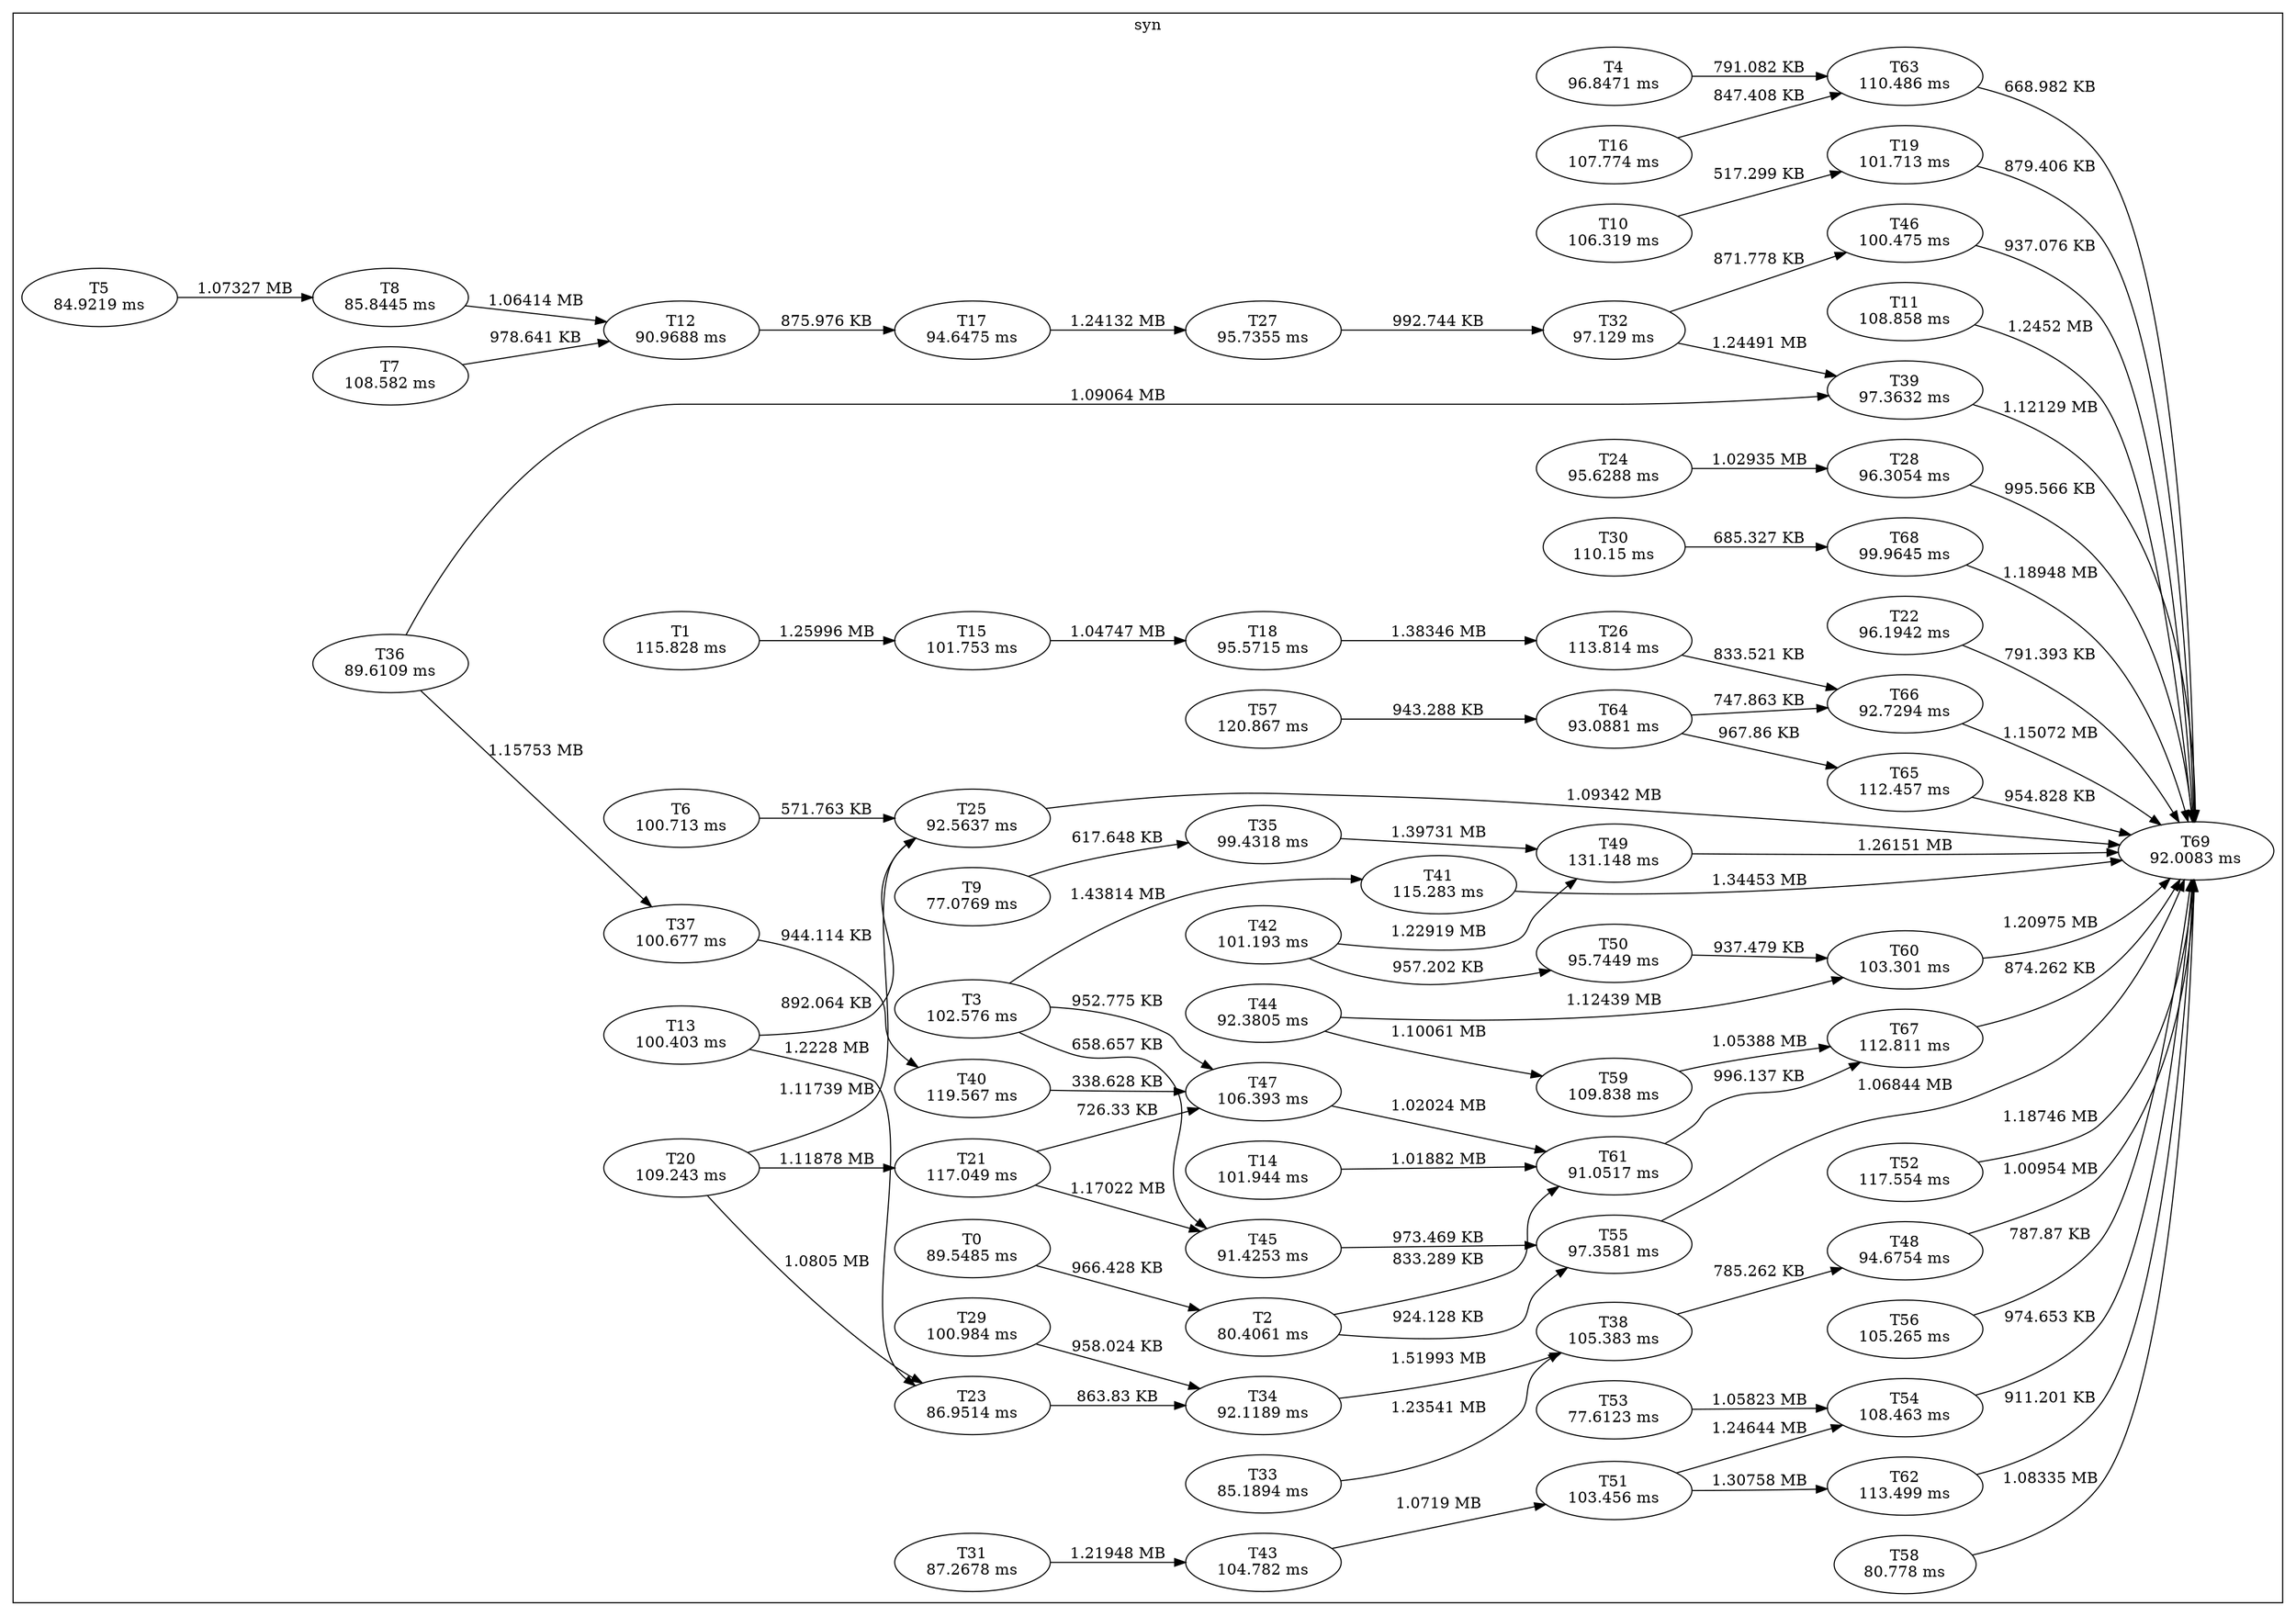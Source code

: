 digraph W0{
rankdir="LR"
subgraph cluster_0{
label="syn"
    T0x0 [label=<T0<BR />89.5485 ms>];
    T0x1 [label=<T1<BR />115.828 ms>];
    T0x2 [label=<T2<BR />80.4061 ms>];
    T0x3 [label=<T3<BR />102.576 ms>];
    T0x4 [label=<T4<BR />96.8471 ms>];
    T0x5 [label=<T5<BR />84.9219 ms>];
    T0x6 [label=<T6<BR />100.713 ms>];
    T0x7 [label=<T7<BR />108.582 ms>];
    T0x8 [label=<T8<BR />85.8445 ms>];
    T0x9 [label=<T9<BR />77.0769 ms>];
    T0x10 [label=<T10<BR />106.319 ms>];
    T0x11 [label=<T11<BR />108.858 ms>];
    T0x12 [label=<T12<BR />90.9688 ms>];
    T0x13 [label=<T13<BR />100.403 ms>];
    T0x14 [label=<T14<BR />101.944 ms>];
    T0x15 [label=<T15<BR />101.753 ms>];
    T0x16 [label=<T16<BR />107.774 ms>];
    T0x17 [label=<T17<BR />94.6475 ms>];
    T0x18 [label=<T18<BR />95.5715 ms>];
    T0x19 [label=<T19<BR />101.713 ms>];
    T0x20 [label=<T20<BR />109.243 ms>];
    T0x21 [label=<T21<BR />117.049 ms>];
    T0x22 [label=<T22<BR />96.1942 ms>];
    T0x23 [label=<T23<BR />86.9514 ms>];
    T0x24 [label=<T24<BR />95.6288 ms>];
    T0x25 [label=<T25<BR />92.5637 ms>];
    T0x26 [label=<T26<BR />113.814 ms>];
    T0x27 [label=<T27<BR />95.7355 ms>];
    T0x28 [label=<T28<BR />96.3054 ms>];
    T0x29 [label=<T29<BR />100.984 ms>];
    T0x30 [label=<T30<BR />110.15 ms>];
    T0x31 [label=<T31<BR />87.2678 ms>];
    T0x32 [label=<T32<BR />97.129 ms>];
    T0x33 [label=<T33<BR />85.1894 ms>];
    T0x34 [label=<T34<BR />92.1189 ms>];
    T0x35 [label=<T35<BR />99.4318 ms>];
    T0x36 [label=<T36<BR />89.6109 ms>];
    T0x37 [label=<T37<BR />100.677 ms>];
    T0x38 [label=<T38<BR />105.383 ms>];
    T0x39 [label=<T39<BR />97.3632 ms>];
    T0x40 [label=<T40<BR />119.567 ms>];
    T0x41 [label=<T41<BR />115.283 ms>];
    T0x42 [label=<T42<BR />101.193 ms>];
    T0x43 [label=<T43<BR />104.782 ms>];
    T0x44 [label=<T44<BR />92.3805 ms>];
    T0x45 [label=<T45<BR />91.4253 ms>];
    T0x46 [label=<T46<BR />100.475 ms>];
    T0x47 [label=<T47<BR />106.393 ms>];
    T0x48 [label=<T48<BR />94.6754 ms>];
    T0x49 [label=<T49<BR />131.148 ms>];
    T0x50 [label=<T50<BR />95.7449 ms>];
    T0x51 [label=<T51<BR />103.456 ms>];
    T0x52 [label=<T52<BR />117.554 ms>];
    T0x53 [label=<T53<BR />77.6123 ms>];
    T0x54 [label=<T54<BR />108.463 ms>];
    T0x55 [label=<T55<BR />97.3581 ms>];
    T0x56 [label=<T56<BR />105.265 ms>];
    T0x57 [label=<T57<BR />120.867 ms>];
    T0x58 [label=<T58<BR />80.778 ms>];
    T0x59 [label=<T59<BR />109.838 ms>];
    T0x60 [label=<T60<BR />103.301 ms>];
    T0x61 [label=<T61<BR />91.0517 ms>];
    T0x62 [label=<T62<BR />113.499 ms>];
    T0x63 [label=<T63<BR />110.486 ms>];
    T0x64 [label=<T64<BR />93.0881 ms>];
    T0x65 [label=<T65<BR />112.457 ms>];
    T0x66 [label=<T66<BR />92.7294 ms>];
    T0x67 [label=<T67<BR />112.811 ms>];
    T0x68 [label=<T68<BR />99.9645 ms>];
    T0x69 [label=<T69<BR />92.0083 ms>];
    T0x0 -> T0x2 [label=<966.428 KB>]
    T0x1 -> T0x15 [label=<1.25996 MB>]
    T0x2 -> T0x55 [label=<924.128 KB>]
    T0x2 -> T0x61 [label=<833.289 KB>]
    T0x3 -> T0x41 [label=<1.43814 MB>]
    T0x3 -> T0x45 [label=<658.657 KB>]
    T0x3 -> T0x47 [label=<952.775 KB>]
    T0x4 -> T0x63 [label=<791.082 KB>]
    T0x5 -> T0x8 [label=<1.07327 MB>]
    T0x6 -> T0x25 [label=<571.763 KB>]
    T0x7 -> T0x12 [label=<978.641 KB>]
    T0x8 -> T0x12 [label=<1.06414 MB>]
    T0x9 -> T0x35 [label=<617.648 KB>]
    T0x10 -> T0x19 [label=<517.299 KB>]
    T0x11 -> T0x69 [label=<1.2452 MB>]
    T0x12 -> T0x17 [label=<875.976 KB>]
    T0x13 -> T0x23 [label=<1.2228 MB>]
    T0x13 -> T0x25 [label=<892.064 KB>]
    T0x14 -> T0x61 [label=<1.01882 MB>]
    T0x15 -> T0x18 [label=<1.04747 MB>]
    T0x16 -> T0x63 [label=<847.408 KB>]
    T0x17 -> T0x27 [label=<1.24132 MB>]
    T0x18 -> T0x26 [label=<1.38346 MB>]
    T0x19 -> T0x69 [label=<879.406 KB>]
    T0x20 -> T0x21 [label=<1.11878 MB>]
    T0x20 -> T0x23 [label=<1.0805 MB>]
    T0x20 -> T0x25 [label=<1.11739 MB>]
    T0x21 -> T0x45 [label=<1.17022 MB>]
    T0x21 -> T0x47 [label=<726.33 KB>]
    T0x22 -> T0x69 [label=<791.393 KB>]
    T0x23 -> T0x34 [label=<863.83 KB>]
    T0x24 -> T0x28 [label=<1.02935 MB>]
    T0x25 -> T0x69 [label=<1.09342 MB>]
    T0x26 -> T0x66 [label=<833.521 KB>]
    T0x27 -> T0x32 [label=<992.744 KB>]
    T0x28 -> T0x69 [label=<995.566 KB>]
    T0x29 -> T0x34 [label=<958.024 KB>]
    T0x30 -> T0x68 [label=<685.327 KB>]
    T0x31 -> T0x43 [label=<1.21948 MB>]
    T0x32 -> T0x39 [label=<1.24491 MB>]
    T0x32 -> T0x46 [label=<871.778 KB>]
    T0x33 -> T0x38 [label=<1.23541 MB>]
    T0x34 -> T0x38 [label=<1.51993 MB>]
    T0x35 -> T0x49 [label=<1.39731 MB>]
    T0x36 -> T0x37 [label=<1.15753 MB>]
    T0x36 -> T0x39 [label=<1.09064 MB>]
    T0x37 -> T0x40 [label=<944.114 KB>]
    T0x38 -> T0x48 [label=<785.262 KB>]
    T0x39 -> T0x69 [label=<1.12129 MB>]
    T0x40 -> T0x47 [label=<338.628 KB>]
    T0x41 -> T0x69 [label=<1.34453 MB>]
    T0x42 -> T0x49 [label=<1.22919 MB>]
    T0x42 -> T0x50 [label=<957.202 KB>]
    T0x43 -> T0x51 [label=<1.0719 MB>]
    T0x44 -> T0x59 [label=<1.10061 MB>]
    T0x44 -> T0x60 [label=<1.12439 MB>]
    T0x45 -> T0x55 [label=<973.469 KB>]
    T0x46 -> T0x69 [label=<937.076 KB>]
    T0x47 -> T0x61 [label=<1.02024 MB>]
    T0x48 -> T0x69 [label=<1.00954 MB>]
    T0x49 -> T0x69 [label=<1.26151 MB>]
    T0x50 -> T0x60 [label=<937.479 KB>]
    T0x51 -> T0x54 [label=<1.24644 MB>]
    T0x51 -> T0x62 [label=<1.30758 MB>]
    T0x52 -> T0x69 [label=<1.18746 MB>]
    T0x53 -> T0x54 [label=<1.05823 MB>]
    T0x54 -> T0x69 [label=<974.653 KB>]
    T0x55 -> T0x69 [label=<1.06844 MB>]
    T0x56 -> T0x69 [label=<787.87 KB>]
    T0x57 -> T0x64 [label=<943.288 KB>]
    T0x58 -> T0x69 [label=<1.08335 MB>]
    T0x59 -> T0x67 [label=<1.05388 MB>]
    T0x60 -> T0x69 [label=<1.20975 MB>]
    T0x61 -> T0x67 [label=<996.137 KB>]
    T0x62 -> T0x69 [label=<911.201 KB>]
    T0x63 -> T0x69 [label=<668.982 KB>]
    T0x64 -> T0x65 [label=<967.86 KB>]
    T0x64 -> T0x66 [label=<747.863 KB>]
    T0x65 -> T0x69 [label=<954.828 KB>]
    T0x66 -> T0x69 [label=<1.15072 MB>]
    T0x67 -> T0x69 [label=<874.262 KB>]
    T0x68 -> T0x69 [label=<1.18948 MB>]
}
}
